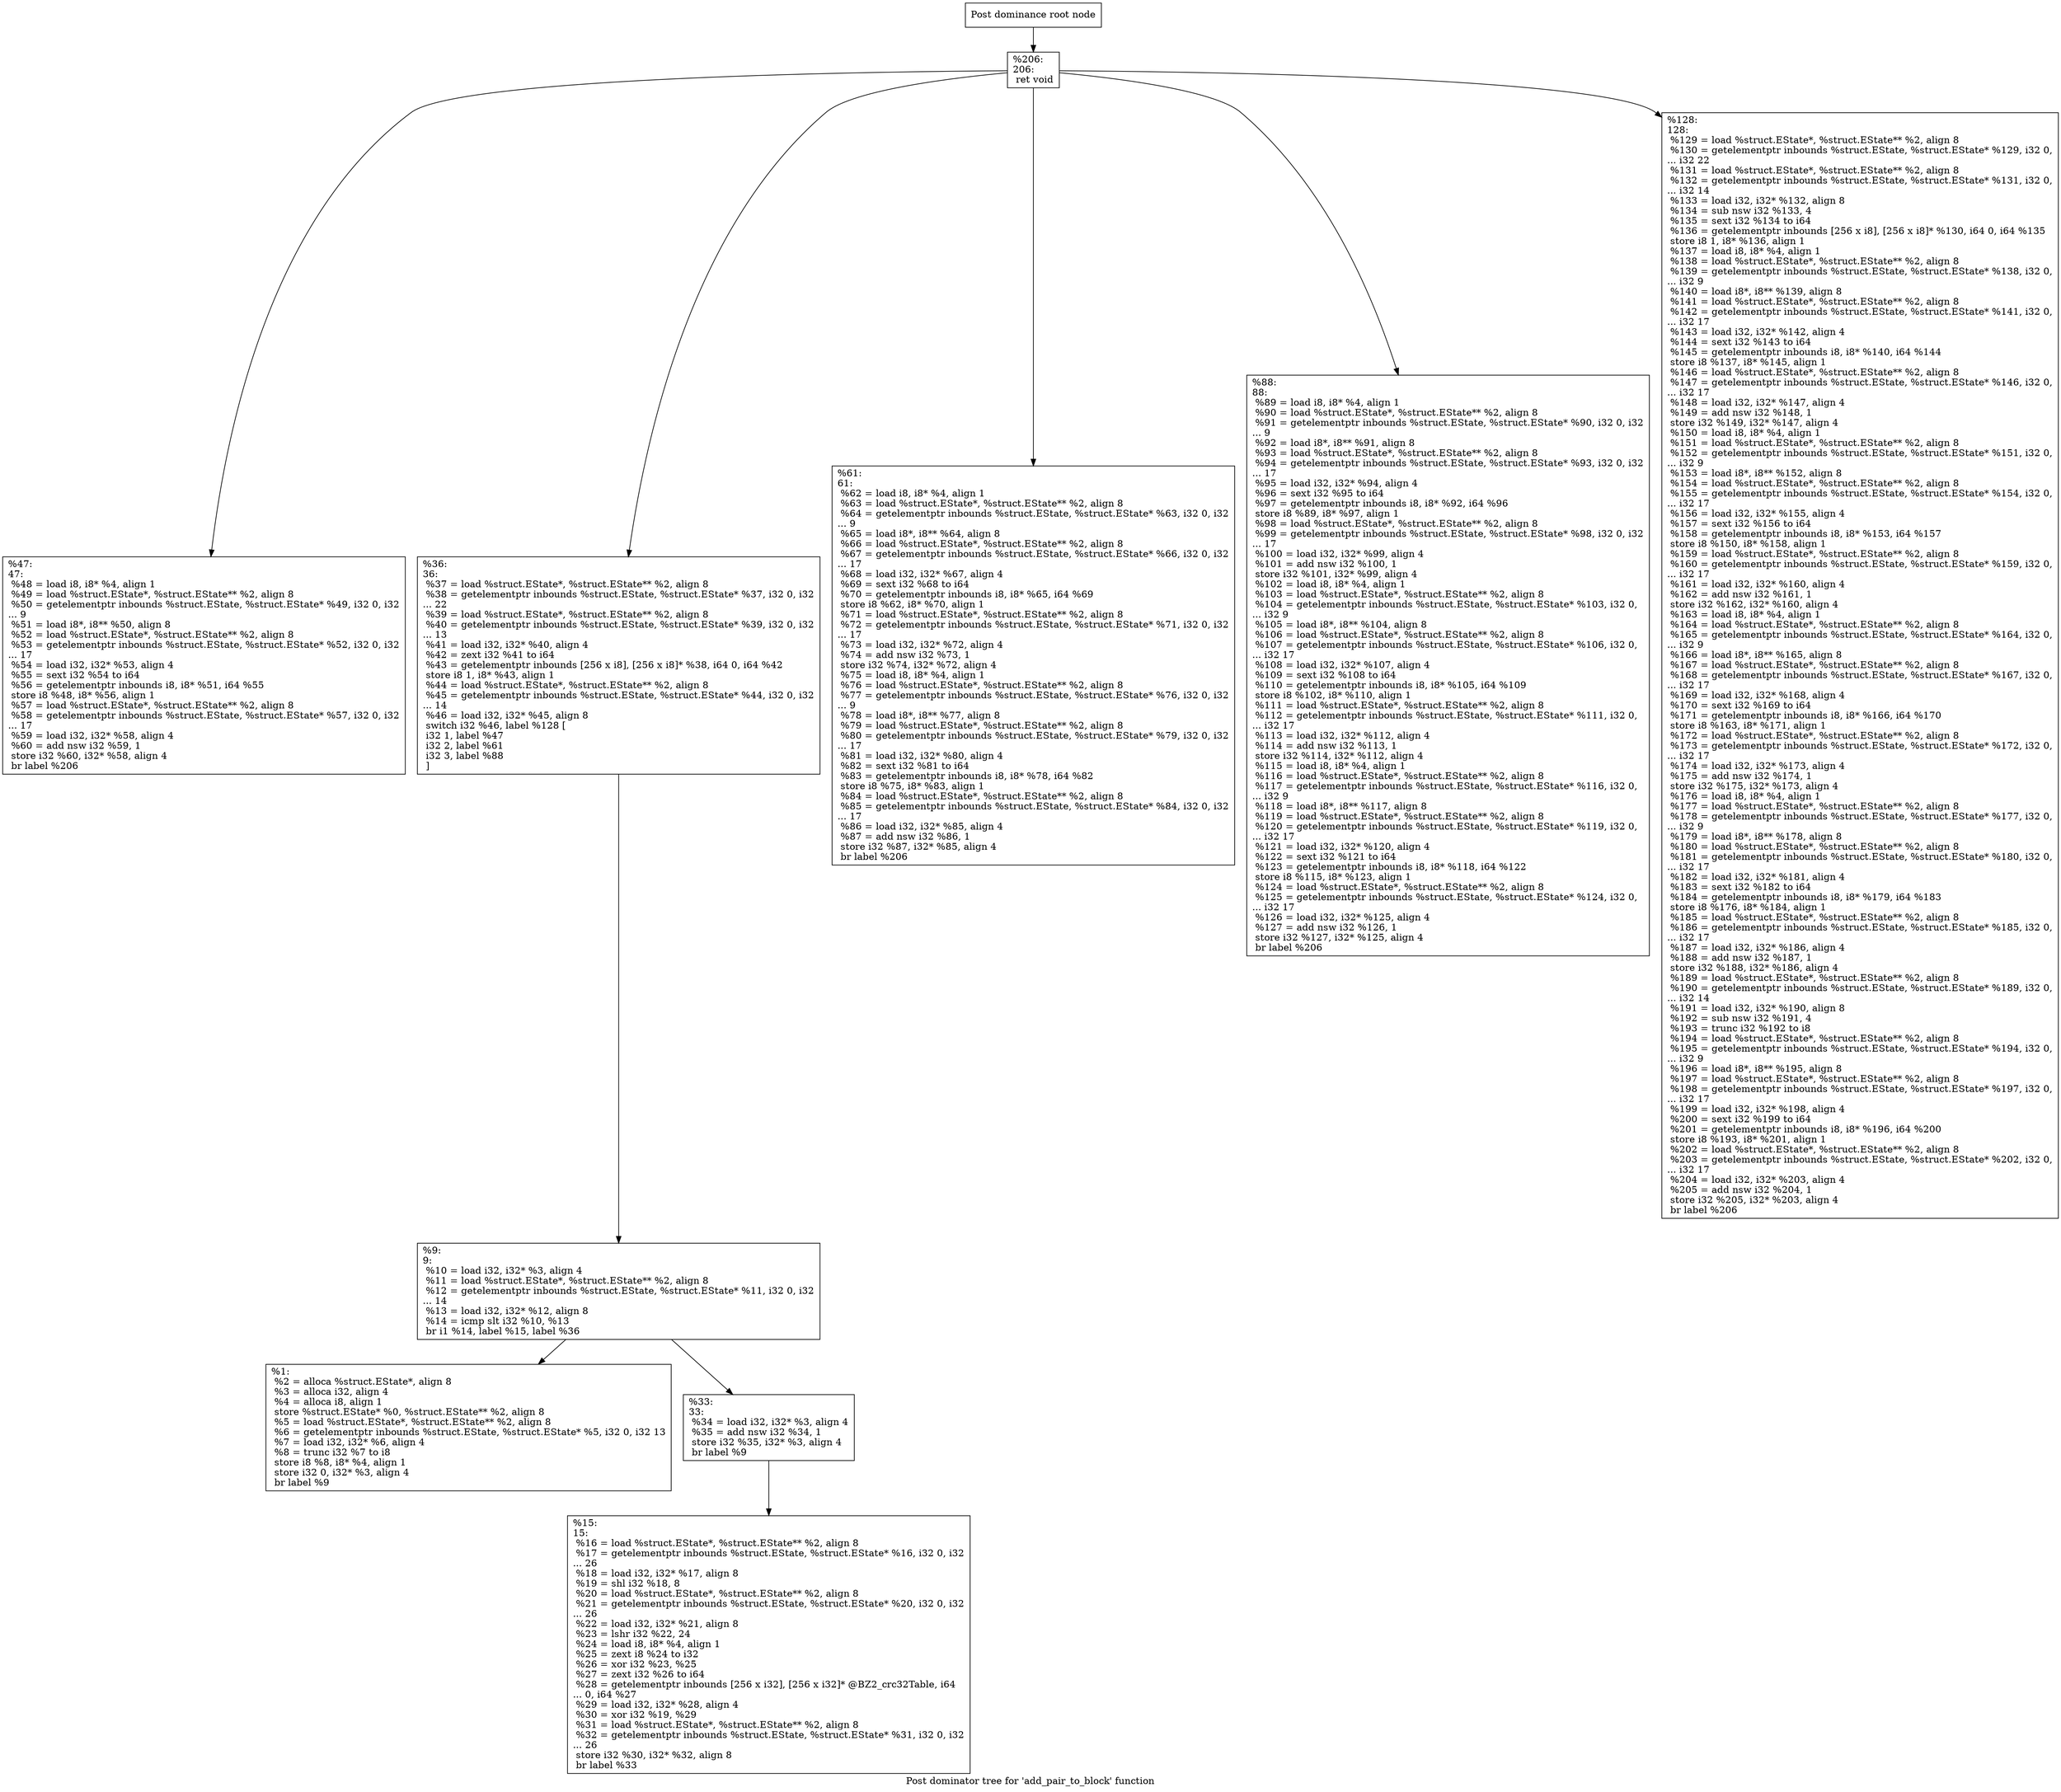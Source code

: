 digraph "Post dominator tree for 'add_pair_to_block' function" {
	label="Post dominator tree for 'add_pair_to_block' function";

	Node0x161c270 [shape=record,label="{Post dominance root node}"];
	Node0x161c270 -> Node0x161bc70;
	Node0x161bc70 [shape=record,label="{%206:\l206:                                              \l  ret void\l}"];
	Node0x161bc70 -> Node0x15fe0a0;
	Node0x161bc70 -> Node0x16245c0;
	Node0x161bc70 -> Node0x12f8490;
	Node0x161bc70 -> Node0x1546ac0;
	Node0x161bc70 -> Node0x154c760;
	Node0x15fe0a0 [shape=record,label="{%47:\l47:                                               \l  %48 = load i8, i8* %4, align 1\l  %49 = load %struct.EState*, %struct.EState** %2, align 8\l  %50 = getelementptr inbounds %struct.EState, %struct.EState* %49, i32 0, i32\l... 9\l  %51 = load i8*, i8** %50, align 8\l  %52 = load %struct.EState*, %struct.EState** %2, align 8\l  %53 = getelementptr inbounds %struct.EState, %struct.EState* %52, i32 0, i32\l... 17\l  %54 = load i32, i32* %53, align 4\l  %55 = sext i32 %54 to i64\l  %56 = getelementptr inbounds i8, i8* %51, i64 %55\l  store i8 %48, i8* %56, align 1\l  %57 = load %struct.EState*, %struct.EState** %2, align 8\l  %58 = getelementptr inbounds %struct.EState, %struct.EState* %57, i32 0, i32\l... 17\l  %59 = load i32, i32* %58, align 4\l  %60 = add nsw i32 %59, 1\l  store i32 %60, i32* %58, align 4\l  br label %206\l}"];
	Node0x16245c0 [shape=record,label="{%36:\l36:                                               \l  %37 = load %struct.EState*, %struct.EState** %2, align 8\l  %38 = getelementptr inbounds %struct.EState, %struct.EState* %37, i32 0, i32\l... 22\l  %39 = load %struct.EState*, %struct.EState** %2, align 8\l  %40 = getelementptr inbounds %struct.EState, %struct.EState* %39, i32 0, i32\l... 13\l  %41 = load i32, i32* %40, align 4\l  %42 = zext i32 %41 to i64\l  %43 = getelementptr inbounds [256 x i8], [256 x i8]* %38, i64 0, i64 %42\l  store i8 1, i8* %43, align 1\l  %44 = load %struct.EState*, %struct.EState** %2, align 8\l  %45 = getelementptr inbounds %struct.EState, %struct.EState* %44, i32 0, i32\l... 14\l  %46 = load i32, i32* %45, align 8\l  switch i32 %46, label %128 [\l    i32 1, label %47\l    i32 2, label %61\l    i32 3, label %88\l  ]\l}"];
	Node0x16245c0 -> Node0x15cd9f0;
	Node0x15cd9f0 [shape=record,label="{%9:\l9:                                                \l  %10 = load i32, i32* %3, align 4\l  %11 = load %struct.EState*, %struct.EState** %2, align 8\l  %12 = getelementptr inbounds %struct.EState, %struct.EState* %11, i32 0, i32\l... 14\l  %13 = load i32, i32* %12, align 8\l  %14 = icmp slt i32 %10, %13\l  br i1 %14, label %15, label %36\l}"];
	Node0x15cd9f0 -> Node0x1544f40;
	Node0x15cd9f0 -> Node0x155de70;
	Node0x1544f40 [shape=record,label="{%1:\l  %2 = alloca %struct.EState*, align 8\l  %3 = alloca i32, align 4\l  %4 = alloca i8, align 1\l  store %struct.EState* %0, %struct.EState** %2, align 8\l  %5 = load %struct.EState*, %struct.EState** %2, align 8\l  %6 = getelementptr inbounds %struct.EState, %struct.EState* %5, i32 0, i32 13\l  %7 = load i32, i32* %6, align 4\l  %8 = trunc i32 %7 to i8\l  store i8 %8, i8* %4, align 1\l  store i32 0, i32* %3, align 4\l  br label %9\l}"];
	Node0x155de70 [shape=record,label="{%33:\l33:                                               \l  %34 = load i32, i32* %3, align 4\l  %35 = add nsw i32 %34, 1\l  store i32 %35, i32* %3, align 4\l  br label %9\l}"];
	Node0x155de70 -> Node0x1358300;
	Node0x1358300 [shape=record,label="{%15:\l15:                                               \l  %16 = load %struct.EState*, %struct.EState** %2, align 8\l  %17 = getelementptr inbounds %struct.EState, %struct.EState* %16, i32 0, i32\l... 26\l  %18 = load i32, i32* %17, align 8\l  %19 = shl i32 %18, 8\l  %20 = load %struct.EState*, %struct.EState** %2, align 8\l  %21 = getelementptr inbounds %struct.EState, %struct.EState* %20, i32 0, i32\l... 26\l  %22 = load i32, i32* %21, align 8\l  %23 = lshr i32 %22, 24\l  %24 = load i8, i8* %4, align 1\l  %25 = zext i8 %24 to i32\l  %26 = xor i32 %23, %25\l  %27 = zext i32 %26 to i64\l  %28 = getelementptr inbounds [256 x i32], [256 x i32]* @BZ2_crc32Table, i64\l... 0, i64 %27\l  %29 = load i32, i32* %28, align 4\l  %30 = xor i32 %19, %29\l  %31 = load %struct.EState*, %struct.EState** %2, align 8\l  %32 = getelementptr inbounds %struct.EState, %struct.EState* %31, i32 0, i32\l... 26\l  store i32 %30, i32* %32, align 8\l  br label %33\l}"];
	Node0x12f8490 [shape=record,label="{%61:\l61:                                               \l  %62 = load i8, i8* %4, align 1\l  %63 = load %struct.EState*, %struct.EState** %2, align 8\l  %64 = getelementptr inbounds %struct.EState, %struct.EState* %63, i32 0, i32\l... 9\l  %65 = load i8*, i8** %64, align 8\l  %66 = load %struct.EState*, %struct.EState** %2, align 8\l  %67 = getelementptr inbounds %struct.EState, %struct.EState* %66, i32 0, i32\l... 17\l  %68 = load i32, i32* %67, align 4\l  %69 = sext i32 %68 to i64\l  %70 = getelementptr inbounds i8, i8* %65, i64 %69\l  store i8 %62, i8* %70, align 1\l  %71 = load %struct.EState*, %struct.EState** %2, align 8\l  %72 = getelementptr inbounds %struct.EState, %struct.EState* %71, i32 0, i32\l... 17\l  %73 = load i32, i32* %72, align 4\l  %74 = add nsw i32 %73, 1\l  store i32 %74, i32* %72, align 4\l  %75 = load i8, i8* %4, align 1\l  %76 = load %struct.EState*, %struct.EState** %2, align 8\l  %77 = getelementptr inbounds %struct.EState, %struct.EState* %76, i32 0, i32\l... 9\l  %78 = load i8*, i8** %77, align 8\l  %79 = load %struct.EState*, %struct.EState** %2, align 8\l  %80 = getelementptr inbounds %struct.EState, %struct.EState* %79, i32 0, i32\l... 17\l  %81 = load i32, i32* %80, align 4\l  %82 = sext i32 %81 to i64\l  %83 = getelementptr inbounds i8, i8* %78, i64 %82\l  store i8 %75, i8* %83, align 1\l  %84 = load %struct.EState*, %struct.EState** %2, align 8\l  %85 = getelementptr inbounds %struct.EState, %struct.EState* %84, i32 0, i32\l... 17\l  %86 = load i32, i32* %85, align 4\l  %87 = add nsw i32 %86, 1\l  store i32 %87, i32* %85, align 4\l  br label %206\l}"];
	Node0x1546ac0 [shape=record,label="{%88:\l88:                                               \l  %89 = load i8, i8* %4, align 1\l  %90 = load %struct.EState*, %struct.EState** %2, align 8\l  %91 = getelementptr inbounds %struct.EState, %struct.EState* %90, i32 0, i32\l... 9\l  %92 = load i8*, i8** %91, align 8\l  %93 = load %struct.EState*, %struct.EState** %2, align 8\l  %94 = getelementptr inbounds %struct.EState, %struct.EState* %93, i32 0, i32\l... 17\l  %95 = load i32, i32* %94, align 4\l  %96 = sext i32 %95 to i64\l  %97 = getelementptr inbounds i8, i8* %92, i64 %96\l  store i8 %89, i8* %97, align 1\l  %98 = load %struct.EState*, %struct.EState** %2, align 8\l  %99 = getelementptr inbounds %struct.EState, %struct.EState* %98, i32 0, i32\l... 17\l  %100 = load i32, i32* %99, align 4\l  %101 = add nsw i32 %100, 1\l  store i32 %101, i32* %99, align 4\l  %102 = load i8, i8* %4, align 1\l  %103 = load %struct.EState*, %struct.EState** %2, align 8\l  %104 = getelementptr inbounds %struct.EState, %struct.EState* %103, i32 0,\l... i32 9\l  %105 = load i8*, i8** %104, align 8\l  %106 = load %struct.EState*, %struct.EState** %2, align 8\l  %107 = getelementptr inbounds %struct.EState, %struct.EState* %106, i32 0,\l... i32 17\l  %108 = load i32, i32* %107, align 4\l  %109 = sext i32 %108 to i64\l  %110 = getelementptr inbounds i8, i8* %105, i64 %109\l  store i8 %102, i8* %110, align 1\l  %111 = load %struct.EState*, %struct.EState** %2, align 8\l  %112 = getelementptr inbounds %struct.EState, %struct.EState* %111, i32 0,\l... i32 17\l  %113 = load i32, i32* %112, align 4\l  %114 = add nsw i32 %113, 1\l  store i32 %114, i32* %112, align 4\l  %115 = load i8, i8* %4, align 1\l  %116 = load %struct.EState*, %struct.EState** %2, align 8\l  %117 = getelementptr inbounds %struct.EState, %struct.EState* %116, i32 0,\l... i32 9\l  %118 = load i8*, i8** %117, align 8\l  %119 = load %struct.EState*, %struct.EState** %2, align 8\l  %120 = getelementptr inbounds %struct.EState, %struct.EState* %119, i32 0,\l... i32 17\l  %121 = load i32, i32* %120, align 4\l  %122 = sext i32 %121 to i64\l  %123 = getelementptr inbounds i8, i8* %118, i64 %122\l  store i8 %115, i8* %123, align 1\l  %124 = load %struct.EState*, %struct.EState** %2, align 8\l  %125 = getelementptr inbounds %struct.EState, %struct.EState* %124, i32 0,\l... i32 17\l  %126 = load i32, i32* %125, align 4\l  %127 = add nsw i32 %126, 1\l  store i32 %127, i32* %125, align 4\l  br label %206\l}"];
	Node0x154c760 [shape=record,label="{%128:\l128:                                              \l  %129 = load %struct.EState*, %struct.EState** %2, align 8\l  %130 = getelementptr inbounds %struct.EState, %struct.EState* %129, i32 0,\l... i32 22\l  %131 = load %struct.EState*, %struct.EState** %2, align 8\l  %132 = getelementptr inbounds %struct.EState, %struct.EState* %131, i32 0,\l... i32 14\l  %133 = load i32, i32* %132, align 8\l  %134 = sub nsw i32 %133, 4\l  %135 = sext i32 %134 to i64\l  %136 = getelementptr inbounds [256 x i8], [256 x i8]* %130, i64 0, i64 %135\l  store i8 1, i8* %136, align 1\l  %137 = load i8, i8* %4, align 1\l  %138 = load %struct.EState*, %struct.EState** %2, align 8\l  %139 = getelementptr inbounds %struct.EState, %struct.EState* %138, i32 0,\l... i32 9\l  %140 = load i8*, i8** %139, align 8\l  %141 = load %struct.EState*, %struct.EState** %2, align 8\l  %142 = getelementptr inbounds %struct.EState, %struct.EState* %141, i32 0,\l... i32 17\l  %143 = load i32, i32* %142, align 4\l  %144 = sext i32 %143 to i64\l  %145 = getelementptr inbounds i8, i8* %140, i64 %144\l  store i8 %137, i8* %145, align 1\l  %146 = load %struct.EState*, %struct.EState** %2, align 8\l  %147 = getelementptr inbounds %struct.EState, %struct.EState* %146, i32 0,\l... i32 17\l  %148 = load i32, i32* %147, align 4\l  %149 = add nsw i32 %148, 1\l  store i32 %149, i32* %147, align 4\l  %150 = load i8, i8* %4, align 1\l  %151 = load %struct.EState*, %struct.EState** %2, align 8\l  %152 = getelementptr inbounds %struct.EState, %struct.EState* %151, i32 0,\l... i32 9\l  %153 = load i8*, i8** %152, align 8\l  %154 = load %struct.EState*, %struct.EState** %2, align 8\l  %155 = getelementptr inbounds %struct.EState, %struct.EState* %154, i32 0,\l... i32 17\l  %156 = load i32, i32* %155, align 4\l  %157 = sext i32 %156 to i64\l  %158 = getelementptr inbounds i8, i8* %153, i64 %157\l  store i8 %150, i8* %158, align 1\l  %159 = load %struct.EState*, %struct.EState** %2, align 8\l  %160 = getelementptr inbounds %struct.EState, %struct.EState* %159, i32 0,\l... i32 17\l  %161 = load i32, i32* %160, align 4\l  %162 = add nsw i32 %161, 1\l  store i32 %162, i32* %160, align 4\l  %163 = load i8, i8* %4, align 1\l  %164 = load %struct.EState*, %struct.EState** %2, align 8\l  %165 = getelementptr inbounds %struct.EState, %struct.EState* %164, i32 0,\l... i32 9\l  %166 = load i8*, i8** %165, align 8\l  %167 = load %struct.EState*, %struct.EState** %2, align 8\l  %168 = getelementptr inbounds %struct.EState, %struct.EState* %167, i32 0,\l... i32 17\l  %169 = load i32, i32* %168, align 4\l  %170 = sext i32 %169 to i64\l  %171 = getelementptr inbounds i8, i8* %166, i64 %170\l  store i8 %163, i8* %171, align 1\l  %172 = load %struct.EState*, %struct.EState** %2, align 8\l  %173 = getelementptr inbounds %struct.EState, %struct.EState* %172, i32 0,\l... i32 17\l  %174 = load i32, i32* %173, align 4\l  %175 = add nsw i32 %174, 1\l  store i32 %175, i32* %173, align 4\l  %176 = load i8, i8* %4, align 1\l  %177 = load %struct.EState*, %struct.EState** %2, align 8\l  %178 = getelementptr inbounds %struct.EState, %struct.EState* %177, i32 0,\l... i32 9\l  %179 = load i8*, i8** %178, align 8\l  %180 = load %struct.EState*, %struct.EState** %2, align 8\l  %181 = getelementptr inbounds %struct.EState, %struct.EState* %180, i32 0,\l... i32 17\l  %182 = load i32, i32* %181, align 4\l  %183 = sext i32 %182 to i64\l  %184 = getelementptr inbounds i8, i8* %179, i64 %183\l  store i8 %176, i8* %184, align 1\l  %185 = load %struct.EState*, %struct.EState** %2, align 8\l  %186 = getelementptr inbounds %struct.EState, %struct.EState* %185, i32 0,\l... i32 17\l  %187 = load i32, i32* %186, align 4\l  %188 = add nsw i32 %187, 1\l  store i32 %188, i32* %186, align 4\l  %189 = load %struct.EState*, %struct.EState** %2, align 8\l  %190 = getelementptr inbounds %struct.EState, %struct.EState* %189, i32 0,\l... i32 14\l  %191 = load i32, i32* %190, align 8\l  %192 = sub nsw i32 %191, 4\l  %193 = trunc i32 %192 to i8\l  %194 = load %struct.EState*, %struct.EState** %2, align 8\l  %195 = getelementptr inbounds %struct.EState, %struct.EState* %194, i32 0,\l... i32 9\l  %196 = load i8*, i8** %195, align 8\l  %197 = load %struct.EState*, %struct.EState** %2, align 8\l  %198 = getelementptr inbounds %struct.EState, %struct.EState* %197, i32 0,\l... i32 17\l  %199 = load i32, i32* %198, align 4\l  %200 = sext i32 %199 to i64\l  %201 = getelementptr inbounds i8, i8* %196, i64 %200\l  store i8 %193, i8* %201, align 1\l  %202 = load %struct.EState*, %struct.EState** %2, align 8\l  %203 = getelementptr inbounds %struct.EState, %struct.EState* %202, i32 0,\l... i32 17\l  %204 = load i32, i32* %203, align 4\l  %205 = add nsw i32 %204, 1\l  store i32 %205, i32* %203, align 4\l  br label %206\l}"];
}
